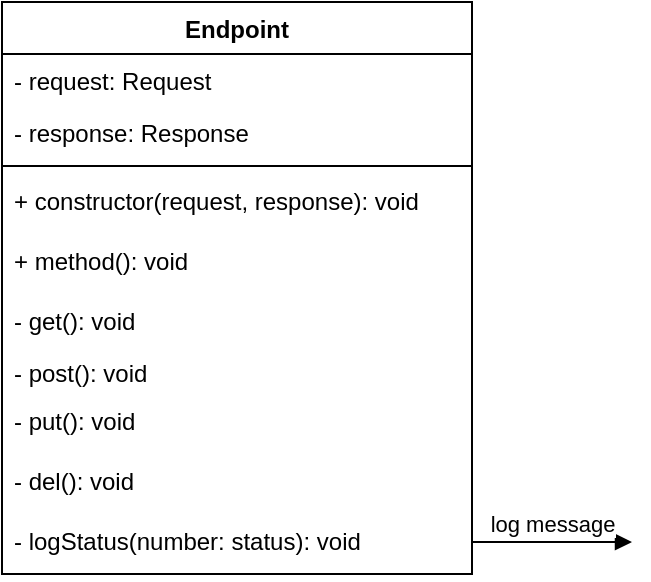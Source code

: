 <mxfile version="16.5.1" type="device"><diagram id="86f_3c6MxZlRqnTLeO38" name="Seite-1"><mxGraphModel dx="1186" dy="773" grid="1" gridSize="10" guides="1" tooltips="1" connect="1" arrows="1" fold="1" page="1" pageScale="1" pageWidth="1169" pageHeight="827" math="0" shadow="0"><root><mxCell id="0"/><mxCell id="1" parent="0"/><mxCell id="psq1hriSEzAuvO7Ljspc-1" value="Endpoint" style="swimlane;fontStyle=1;align=center;verticalAlign=top;childLayout=stackLayout;horizontal=1;startSize=26;horizontalStack=0;resizeParent=1;resizeParentMax=0;resizeLast=0;collapsible=1;marginBottom=0;" vertex="1" parent="1"><mxGeometry x="467" y="120" width="235" height="286" as="geometry"/></mxCell><mxCell id="psq1hriSEzAuvO7Ljspc-2" value="- request: Request" style="text;strokeColor=none;fillColor=none;align=left;verticalAlign=top;spacingLeft=4;spacingRight=4;overflow=hidden;rotatable=0;points=[[0,0.5],[1,0.5]];portConstraint=eastwest;" vertex="1" parent="psq1hriSEzAuvO7Ljspc-1"><mxGeometry y="26" width="235" height="26" as="geometry"/></mxCell><mxCell id="psq1hriSEzAuvO7Ljspc-12" value="- response: Response" style="text;strokeColor=none;fillColor=none;align=left;verticalAlign=top;spacingLeft=4;spacingRight=4;overflow=hidden;rotatable=0;points=[[0,0.5],[1,0.5]];portConstraint=eastwest;" vertex="1" parent="psq1hriSEzAuvO7Ljspc-1"><mxGeometry y="52" width="235" height="26" as="geometry"/></mxCell><mxCell id="psq1hriSEzAuvO7Ljspc-3" value="" style="line;strokeWidth=1;fillColor=none;align=left;verticalAlign=middle;spacingTop=-1;spacingLeft=3;spacingRight=3;rotatable=0;labelPosition=right;points=[];portConstraint=eastwest;" vertex="1" parent="psq1hriSEzAuvO7Ljspc-1"><mxGeometry y="78" width="235" height="8" as="geometry"/></mxCell><mxCell id="psq1hriSEzAuvO7Ljspc-15" value="+ constructor(request, response): void" style="text;strokeColor=none;fillColor=none;align=left;verticalAlign=top;spacingLeft=4;spacingRight=4;overflow=hidden;rotatable=0;points=[[0,0.5],[1,0.5]];portConstraint=eastwest;" vertex="1" parent="psq1hriSEzAuvO7Ljspc-1"><mxGeometry y="86" width="235" height="30" as="geometry"/></mxCell><mxCell id="psq1hriSEzAuvO7Ljspc-11" value="+ method(): void" style="text;strokeColor=none;fillColor=none;align=left;verticalAlign=top;spacingLeft=4;spacingRight=4;overflow=hidden;rotatable=0;points=[[0,0.5],[1,0.5]];portConstraint=eastwest;" vertex="1" parent="psq1hriSEzAuvO7Ljspc-1"><mxGeometry y="116" width="235" height="30" as="geometry"/></mxCell><mxCell id="psq1hriSEzAuvO7Ljspc-6" value="- get(): void" style="text;strokeColor=none;fillColor=none;align=left;verticalAlign=top;spacingLeft=4;spacingRight=4;overflow=hidden;rotatable=0;points=[[0,0.5],[1,0.5]];portConstraint=eastwest;" vertex="1" parent="psq1hriSEzAuvO7Ljspc-1"><mxGeometry y="146" width="235" height="26" as="geometry"/></mxCell><mxCell id="psq1hriSEzAuvO7Ljspc-4" value="- post(): void" style="text;strokeColor=none;fillColor=none;align=left;verticalAlign=top;spacingLeft=4;spacingRight=4;overflow=hidden;rotatable=0;points=[[0,0.5],[1,0.5]];portConstraint=eastwest;" vertex="1" parent="psq1hriSEzAuvO7Ljspc-1"><mxGeometry y="172" width="235" height="24" as="geometry"/></mxCell><mxCell id="psq1hriSEzAuvO7Ljspc-10" value="- put(): void" style="text;strokeColor=none;fillColor=none;align=left;verticalAlign=top;spacingLeft=4;spacingRight=4;overflow=hidden;rotatable=0;points=[[0,0.5],[1,0.5]];portConstraint=eastwest;" vertex="1" parent="psq1hriSEzAuvO7Ljspc-1"><mxGeometry y="196" width="235" height="30" as="geometry"/></mxCell><mxCell id="psq1hriSEzAuvO7Ljspc-9" value="- del(): void" style="text;strokeColor=none;fillColor=none;align=left;verticalAlign=top;spacingLeft=4;spacingRight=4;overflow=hidden;rotatable=0;points=[[0,0.5],[1,0.5]];portConstraint=eastwest;" vertex="1" parent="psq1hriSEzAuvO7Ljspc-1"><mxGeometry y="226" width="235" height="30" as="geometry"/></mxCell><mxCell id="psq1hriSEzAuvO7Ljspc-13" value="- logStatus(number: status): void" style="text;strokeColor=none;fillColor=none;align=left;verticalAlign=top;spacingLeft=4;spacingRight=4;overflow=hidden;rotatable=0;points=[[0,0.5],[1,0.5]];portConstraint=eastwest;" vertex="1" parent="psq1hriSEzAuvO7Ljspc-1"><mxGeometry y="256" width="235" height="30" as="geometry"/></mxCell><mxCell id="psq1hriSEzAuvO7Ljspc-14" value="log message" style="html=1;verticalAlign=bottom;endArrow=block;rounded=0;" edge="1" parent="1"><mxGeometry width="80" relative="1" as="geometry"><mxPoint x="702" y="390" as="sourcePoint"/><mxPoint x="782" y="390" as="targetPoint"/></mxGeometry></mxCell></root></mxGraphModel></diagram></mxfile>